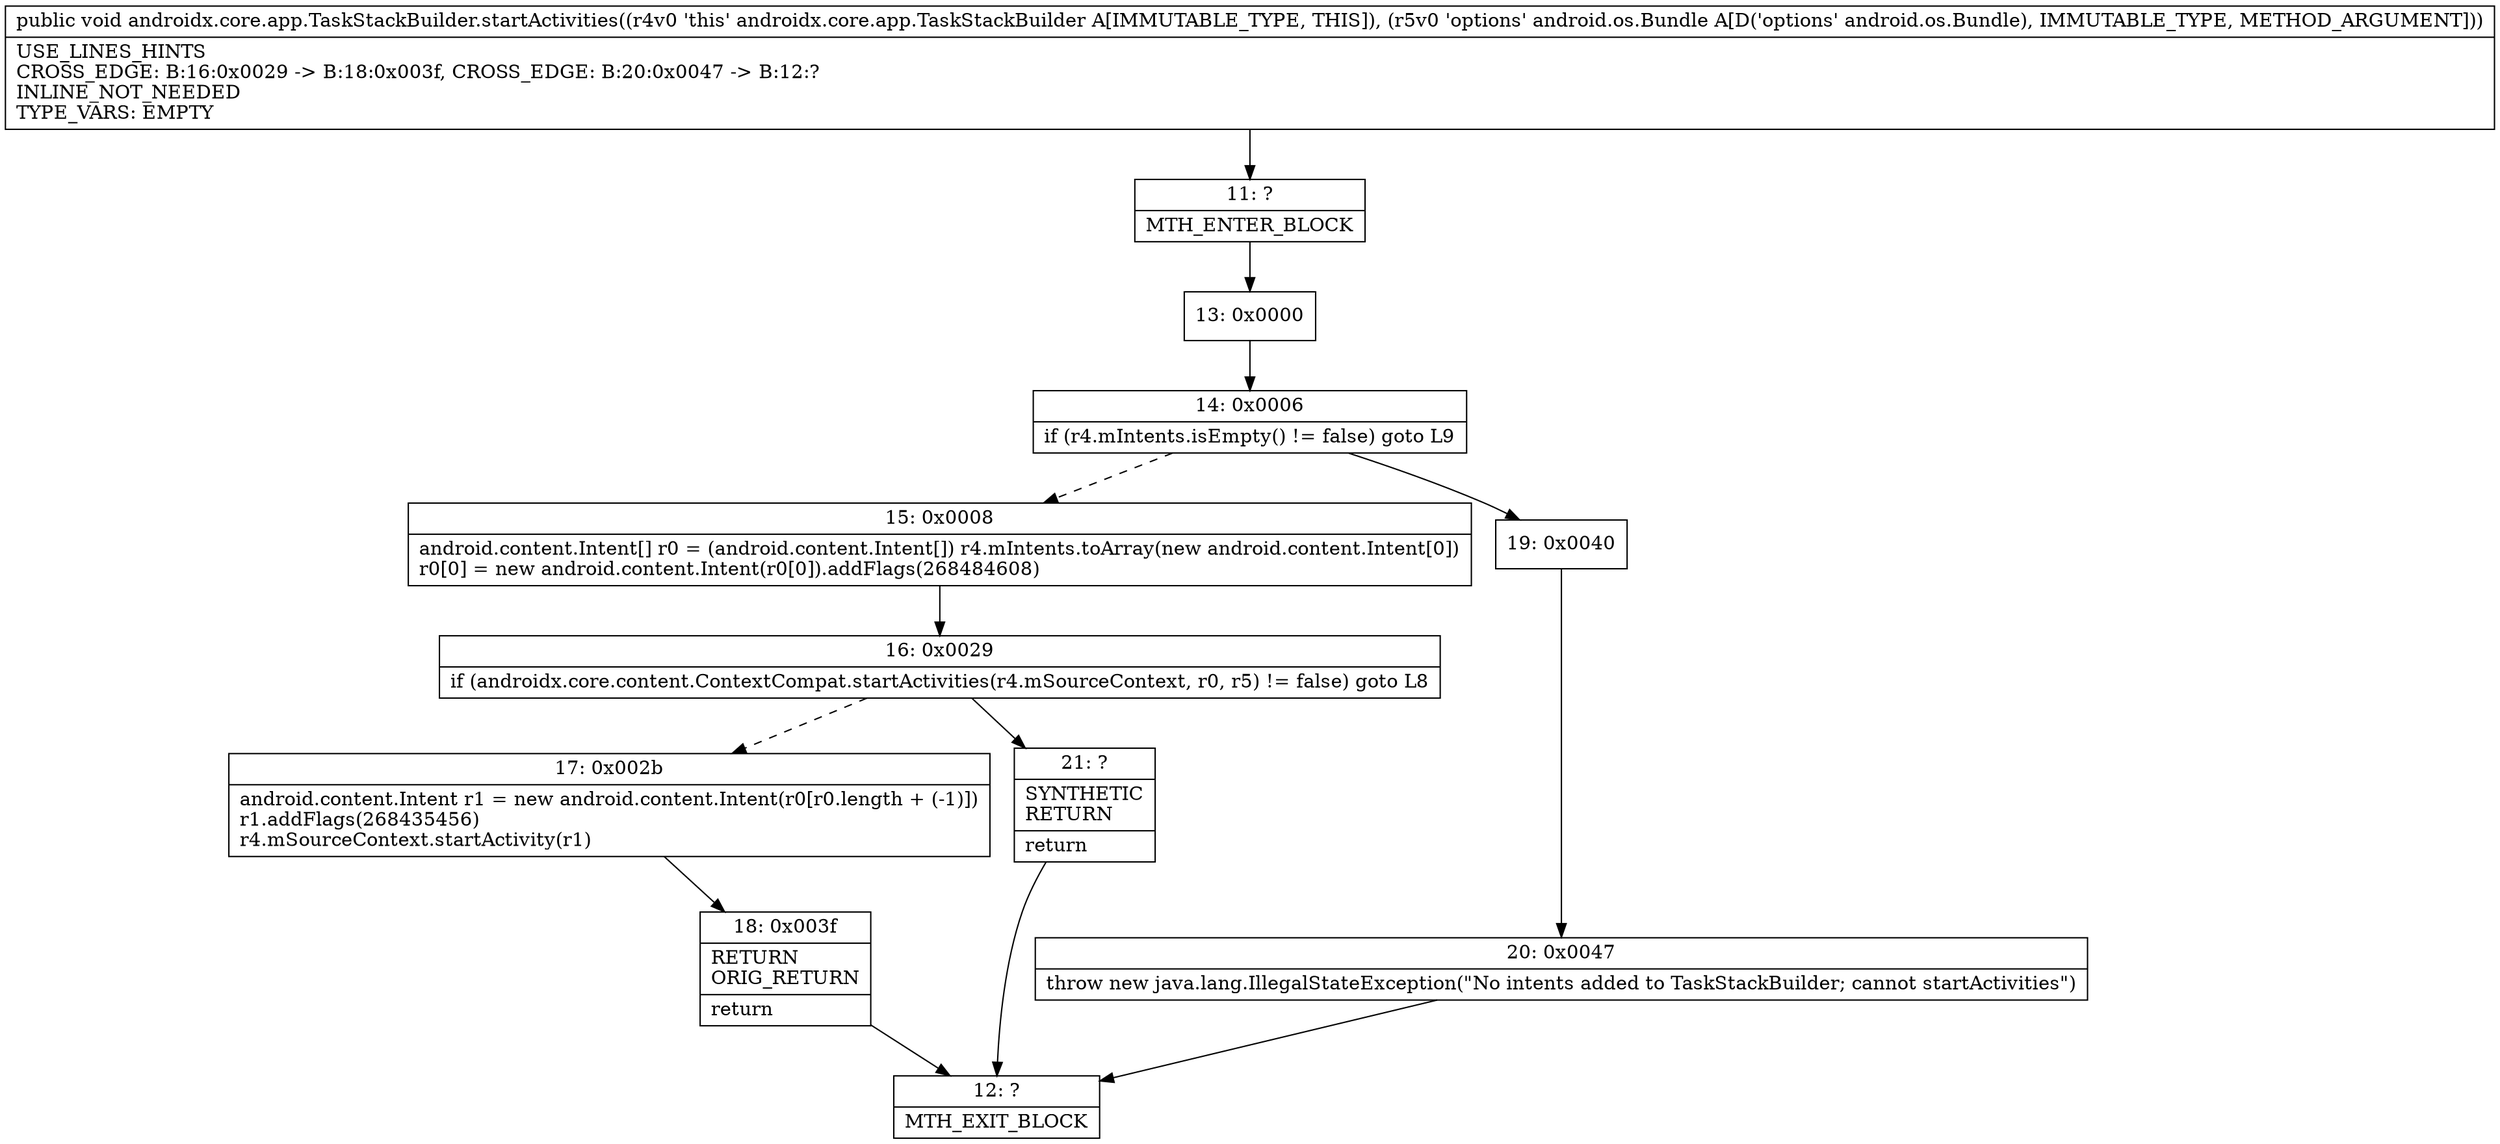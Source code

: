 digraph "CFG forandroidx.core.app.TaskStackBuilder.startActivities(Landroid\/os\/Bundle;)V" {
Node_11 [shape=record,label="{11\:\ ?|MTH_ENTER_BLOCK\l}"];
Node_13 [shape=record,label="{13\:\ 0x0000}"];
Node_14 [shape=record,label="{14\:\ 0x0006|if (r4.mIntents.isEmpty() != false) goto L9\l}"];
Node_15 [shape=record,label="{15\:\ 0x0008|android.content.Intent[] r0 = (android.content.Intent[]) r4.mIntents.toArray(new android.content.Intent[0])\lr0[0] = new android.content.Intent(r0[0]).addFlags(268484608)\l}"];
Node_16 [shape=record,label="{16\:\ 0x0029|if (androidx.core.content.ContextCompat.startActivities(r4.mSourceContext, r0, r5) != false) goto L8\l}"];
Node_17 [shape=record,label="{17\:\ 0x002b|android.content.Intent r1 = new android.content.Intent(r0[r0.length + (\-1)])\lr1.addFlags(268435456)\lr4.mSourceContext.startActivity(r1)\l}"];
Node_18 [shape=record,label="{18\:\ 0x003f|RETURN\lORIG_RETURN\l|return\l}"];
Node_12 [shape=record,label="{12\:\ ?|MTH_EXIT_BLOCK\l}"];
Node_21 [shape=record,label="{21\:\ ?|SYNTHETIC\lRETURN\l|return\l}"];
Node_19 [shape=record,label="{19\:\ 0x0040}"];
Node_20 [shape=record,label="{20\:\ 0x0047|throw new java.lang.IllegalStateException(\"No intents added to TaskStackBuilder; cannot startActivities\")\l}"];
MethodNode[shape=record,label="{public void androidx.core.app.TaskStackBuilder.startActivities((r4v0 'this' androidx.core.app.TaskStackBuilder A[IMMUTABLE_TYPE, THIS]), (r5v0 'options' android.os.Bundle A[D('options' android.os.Bundle), IMMUTABLE_TYPE, METHOD_ARGUMENT]))  | USE_LINES_HINTS\lCROSS_EDGE: B:16:0x0029 \-\> B:18:0x003f, CROSS_EDGE: B:20:0x0047 \-\> B:12:?\lINLINE_NOT_NEEDED\lTYPE_VARS: EMPTY\l}"];
MethodNode -> Node_11;Node_11 -> Node_13;
Node_13 -> Node_14;
Node_14 -> Node_15[style=dashed];
Node_14 -> Node_19;
Node_15 -> Node_16;
Node_16 -> Node_17[style=dashed];
Node_16 -> Node_21;
Node_17 -> Node_18;
Node_18 -> Node_12;
Node_21 -> Node_12;
Node_19 -> Node_20;
Node_20 -> Node_12;
}

